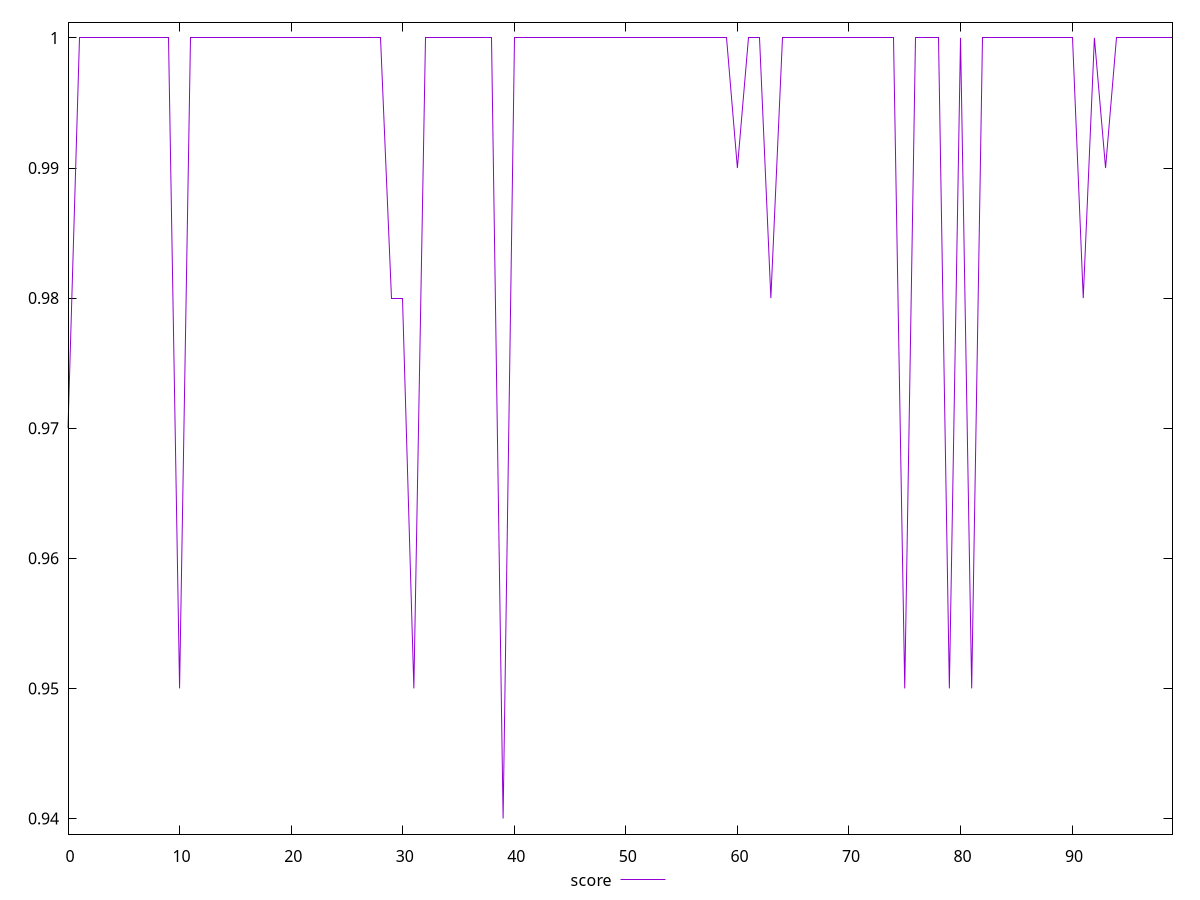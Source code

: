 reset

$score <<EOF
0 0.97
1 1
2 1
3 1
4 1
5 1
6 1
7 1
8 1
9 1
10 0.95
11 1
12 1
13 1
14 1
15 1
16 1
17 1
18 1
19 1
20 1
21 1
22 1
23 1
24 1
25 1
26 1
27 1
28 1
29 0.98
30 0.98
31 0.95
32 1
33 1
34 1
35 1
36 1
37 1
38 1
39 0.94
40 1
41 1
42 1
43 1
44 1
45 1
46 1
47 1
48 1
49 1
50 1
51 1
52 1
53 1
54 1
55 1
56 1
57 1
58 1
59 1
60 0.99
61 1
62 1
63 0.98
64 1
65 1
66 1
67 1
68 1
69 1
70 1
71 1
72 1
73 1
74 1
75 0.95
76 1
77 1
78 1
79 0.95
80 1
81 0.95
82 1
83 1
84 1
85 1
86 1
87 1
88 1
89 1
90 1
91 0.98
92 1
93 0.99
94 1
95 1
96 1
97 1
98 1
99 1
EOF

set key outside below
set xrange [0:99]
set yrange [0.9388:1.0012]
set trange [0.9388:1.0012]
set terminal svg size 640, 500 enhanced background rgb 'white'
set output "reports/report_00031_2021-02-24T23-18-18.084Z/unused-css-rules/samples/card/score/values.svg"

plot $score title "score" with line

reset
